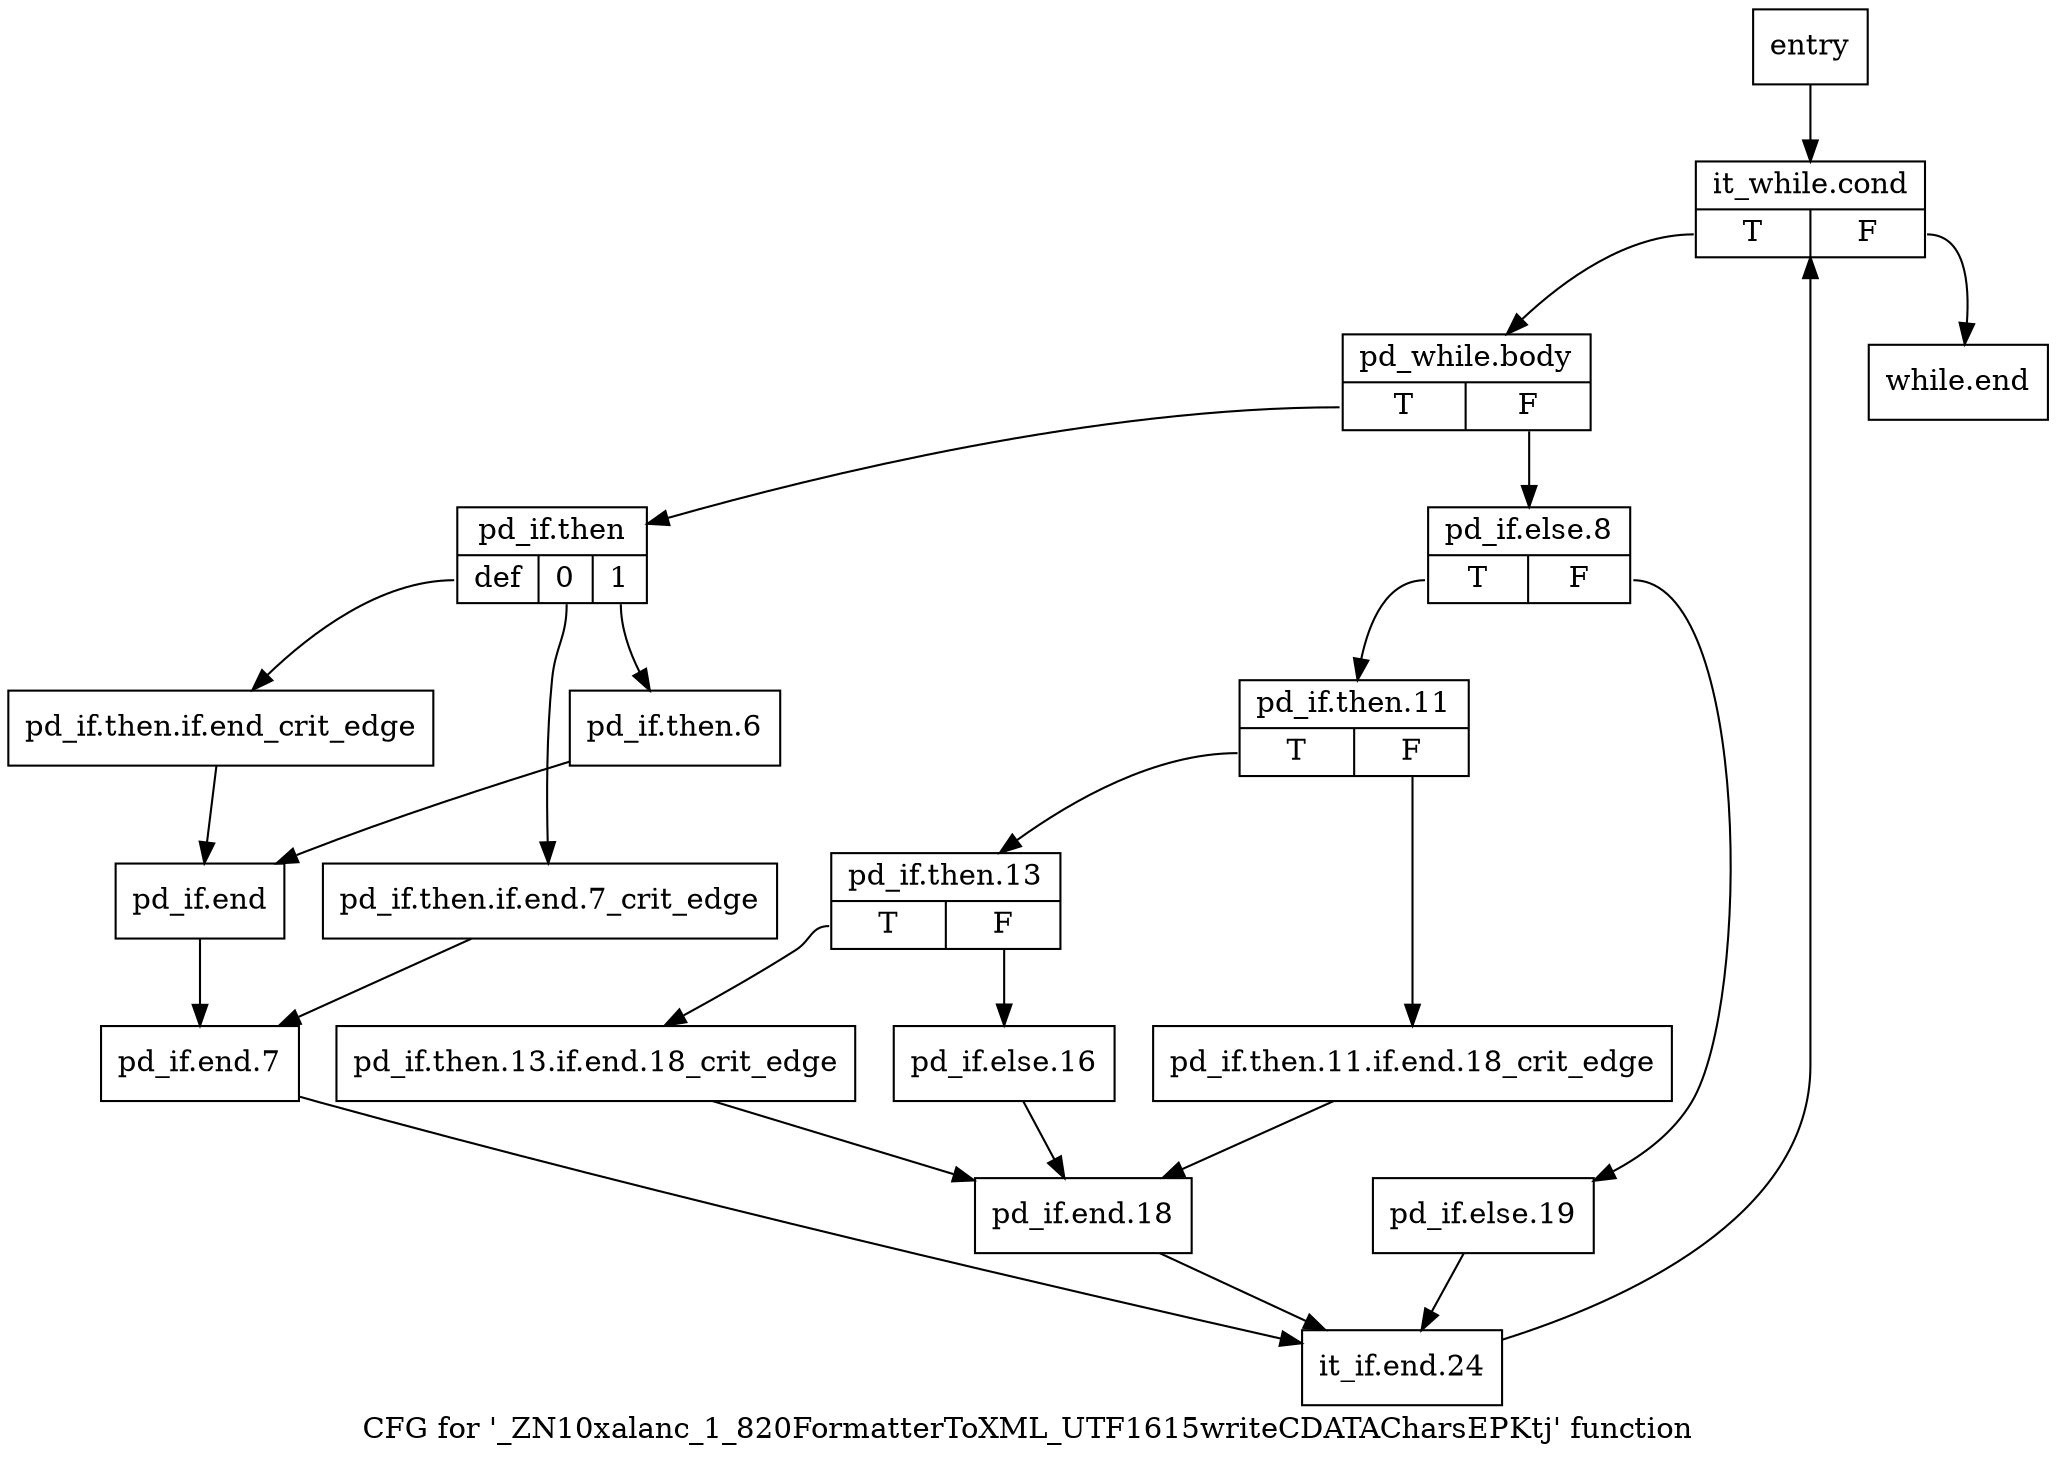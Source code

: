 digraph "CFG for '_ZN10xalanc_1_820FormatterToXML_UTF1615writeCDATACharsEPKtj' function" {
	label="CFG for '_ZN10xalanc_1_820FormatterToXML_UTF1615writeCDATACharsEPKtj' function";

	Node0x619fd00 [shape=record,label="{entry}"];
	Node0x619fd00 -> Node0x61a0180;
	Node0x61a0180 [shape=record,label="{it_while.cond|{<s0>T|<s1>F}}"];
	Node0x61a0180:s0 -> Node0x61a01d0;
	Node0x61a0180:s1 -> Node0x61a06d0;
	Node0x61a01d0 [shape=record,label="{pd_while.body|{<s0>T|<s1>F}}"];
	Node0x61a01d0:s0 -> Node0x61a0220;
	Node0x61a01d0:s1 -> Node0x61a0400;
	Node0x61a0220 [shape=record,label="{pd_if.then|{<s0>def|<s1>0|<s2>1}}"];
	Node0x61a0220:s0 -> Node0x61a02c0;
	Node0x61a0220:s1 -> Node0x61a0270;
	Node0x61a0220:s2 -> Node0x61a0310;
	Node0x61a0270 [shape=record,label="{pd_if.then.if.end.7_crit_edge}"];
	Node0x61a0270 -> Node0x61a03b0;
	Node0x61a02c0 [shape=record,label="{pd_if.then.if.end_crit_edge}"];
	Node0x61a02c0 -> Node0x61a0360;
	Node0x61a0310 [shape=record,label="{pd_if.then.6}"];
	Node0x61a0310 -> Node0x61a0360;
	Node0x61a0360 [shape=record,label="{pd_if.end}"];
	Node0x61a0360 -> Node0x61a03b0;
	Node0x61a03b0 [shape=record,label="{pd_if.end.7}"];
	Node0x61a03b0 -> Node0x61a0680;
	Node0x61a0400 [shape=record,label="{pd_if.else.8|{<s0>T|<s1>F}}"];
	Node0x61a0400:s0 -> Node0x61a0450;
	Node0x61a0400:s1 -> Node0x61a0630;
	Node0x61a0450 [shape=record,label="{pd_if.then.11|{<s0>T|<s1>F}}"];
	Node0x61a0450:s0 -> Node0x61a04f0;
	Node0x61a0450:s1 -> Node0x61a04a0;
	Node0x61a04a0 [shape=record,label="{pd_if.then.11.if.end.18_crit_edge}"];
	Node0x61a04a0 -> Node0x61a05e0;
	Node0x61a04f0 [shape=record,label="{pd_if.then.13|{<s0>T|<s1>F}}"];
	Node0x61a04f0:s0 -> Node0x61a0540;
	Node0x61a04f0:s1 -> Node0x61a0590;
	Node0x61a0540 [shape=record,label="{pd_if.then.13.if.end.18_crit_edge}"];
	Node0x61a0540 -> Node0x61a05e0;
	Node0x61a0590 [shape=record,label="{pd_if.else.16}"];
	Node0x61a0590 -> Node0x61a05e0;
	Node0x61a05e0 [shape=record,label="{pd_if.end.18}"];
	Node0x61a05e0 -> Node0x61a0680;
	Node0x61a0630 [shape=record,label="{pd_if.else.19}"];
	Node0x61a0630 -> Node0x61a0680;
	Node0x61a0680 [shape=record,label="{it_if.end.24}"];
	Node0x61a0680 -> Node0x61a0180;
	Node0x61a06d0 [shape=record,label="{while.end}"];
}
